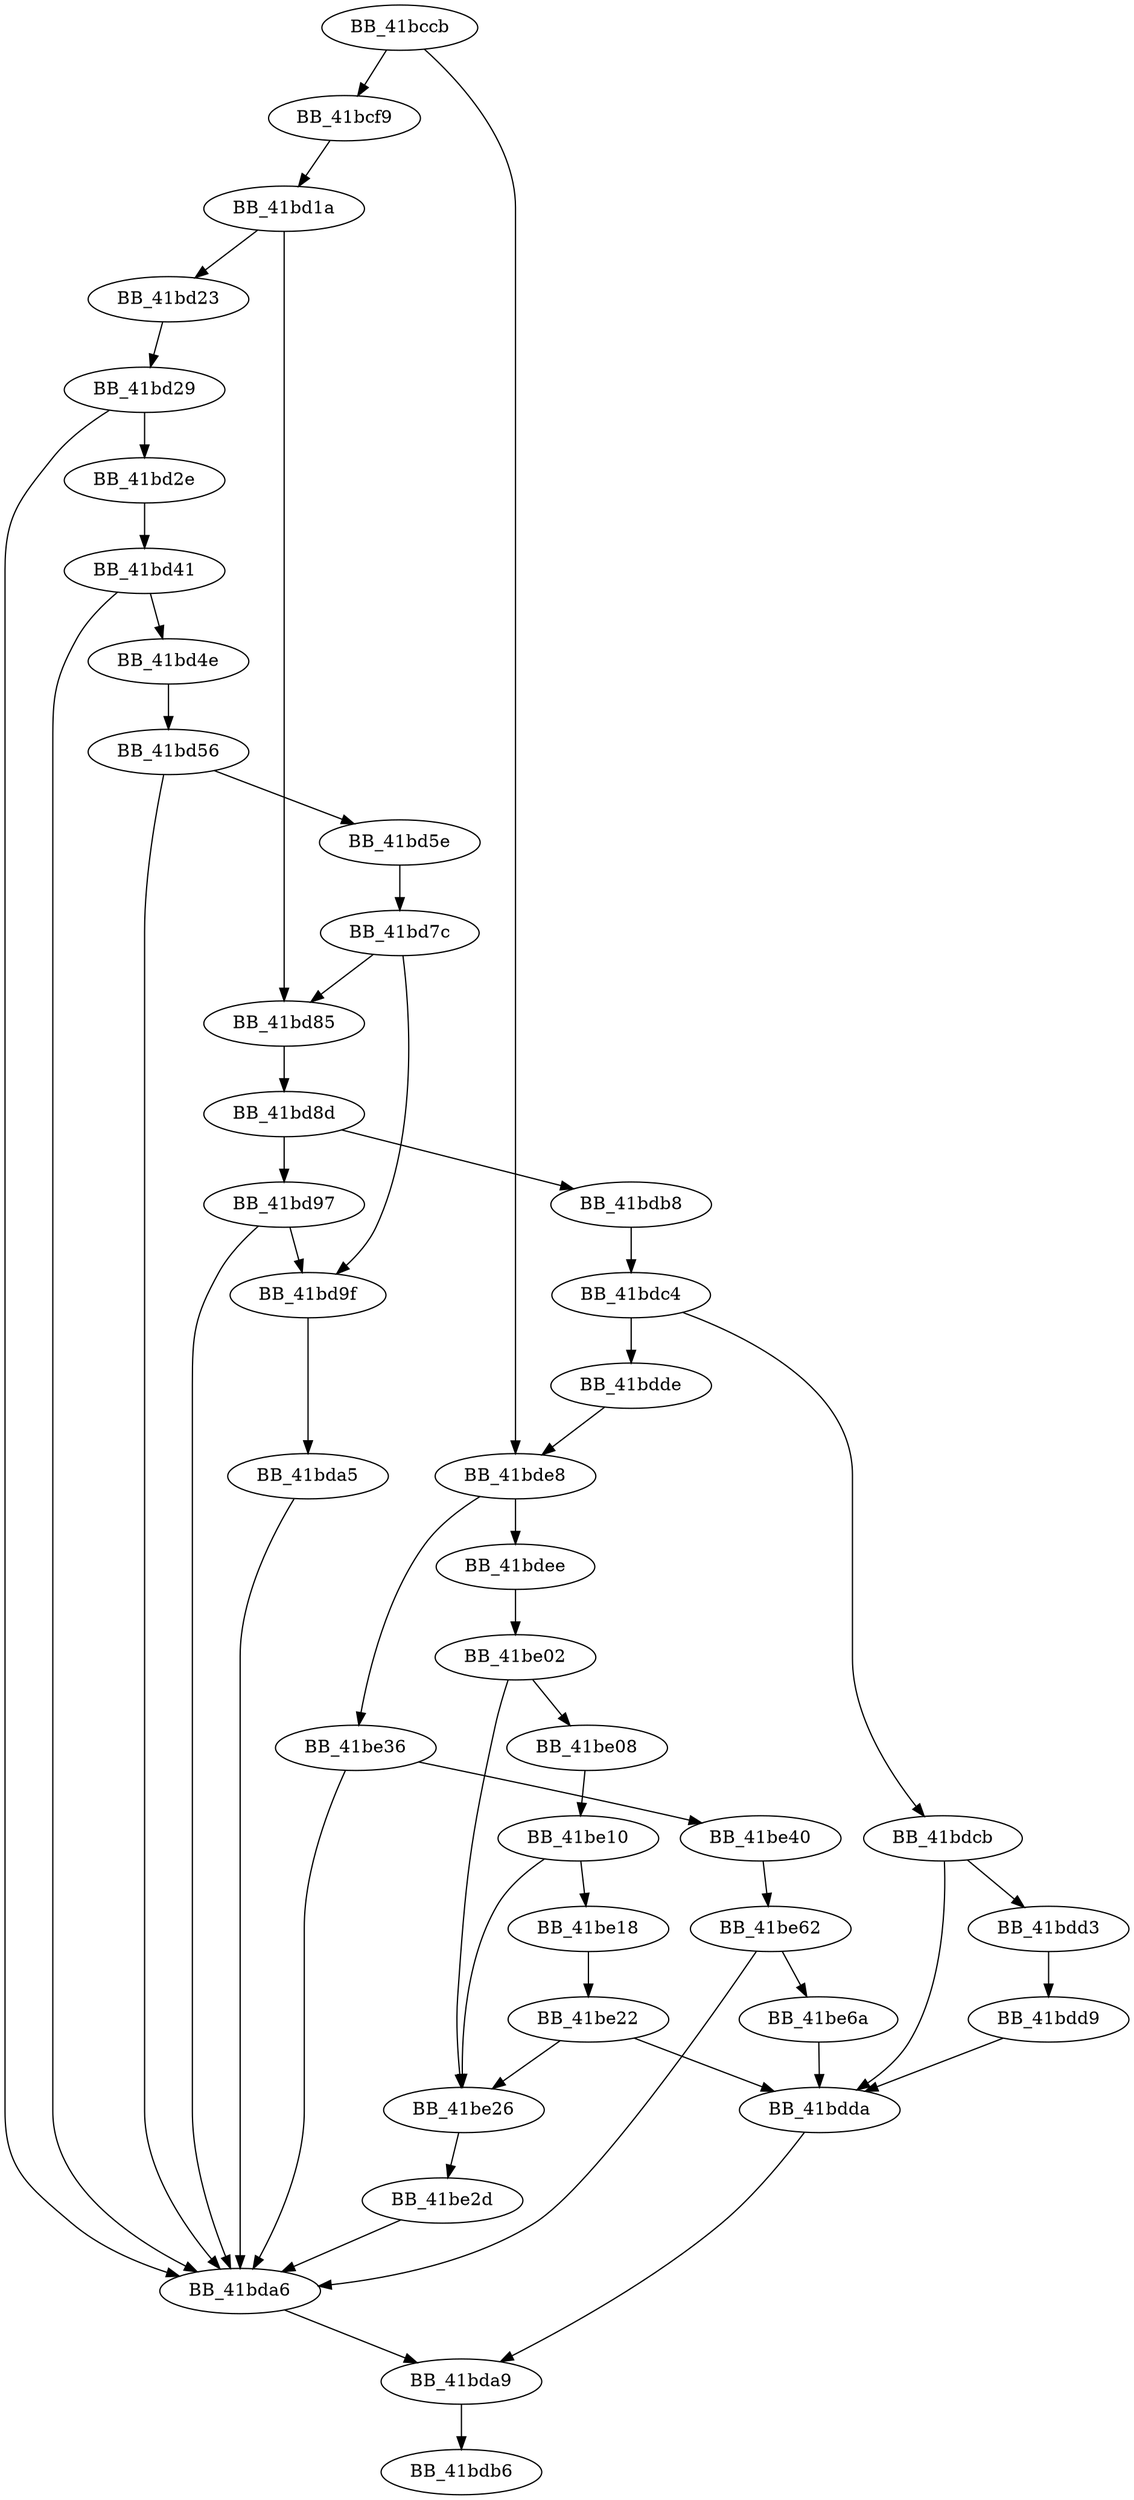 DiGraph ___getlocaleinfo{
BB_41bccb->BB_41bcf9
BB_41bccb->BB_41bde8
BB_41bcf9->BB_41bd1a
BB_41bd1a->BB_41bd23
BB_41bd1a->BB_41bd85
BB_41bd23->BB_41bd29
BB_41bd29->BB_41bd2e
BB_41bd29->BB_41bda6
BB_41bd2e->BB_41bd41
BB_41bd41->BB_41bd4e
BB_41bd41->BB_41bda6
BB_41bd4e->BB_41bd56
BB_41bd56->BB_41bd5e
BB_41bd56->BB_41bda6
BB_41bd5e->BB_41bd7c
BB_41bd7c->BB_41bd85
BB_41bd7c->BB_41bd9f
BB_41bd85->BB_41bd8d
BB_41bd8d->BB_41bd97
BB_41bd8d->BB_41bdb8
BB_41bd97->BB_41bd9f
BB_41bd97->BB_41bda6
BB_41bd9f->BB_41bda5
BB_41bda5->BB_41bda6
BB_41bda6->BB_41bda9
BB_41bda9->BB_41bdb6
BB_41bdb8->BB_41bdc4
BB_41bdc4->BB_41bdcb
BB_41bdc4->BB_41bdde
BB_41bdcb->BB_41bdd3
BB_41bdcb->BB_41bdda
BB_41bdd3->BB_41bdd9
BB_41bdd9->BB_41bdda
BB_41bdda->BB_41bda9
BB_41bdde->BB_41bde8
BB_41bde8->BB_41bdee
BB_41bde8->BB_41be36
BB_41bdee->BB_41be02
BB_41be02->BB_41be08
BB_41be02->BB_41be26
BB_41be08->BB_41be10
BB_41be10->BB_41be18
BB_41be10->BB_41be26
BB_41be18->BB_41be22
BB_41be22->BB_41bdda
BB_41be22->BB_41be26
BB_41be26->BB_41be2d
BB_41be2d->BB_41bda6
BB_41be36->BB_41bda6
BB_41be36->BB_41be40
BB_41be40->BB_41be62
BB_41be62->BB_41bda6
BB_41be62->BB_41be6a
BB_41be6a->BB_41bdda
}
